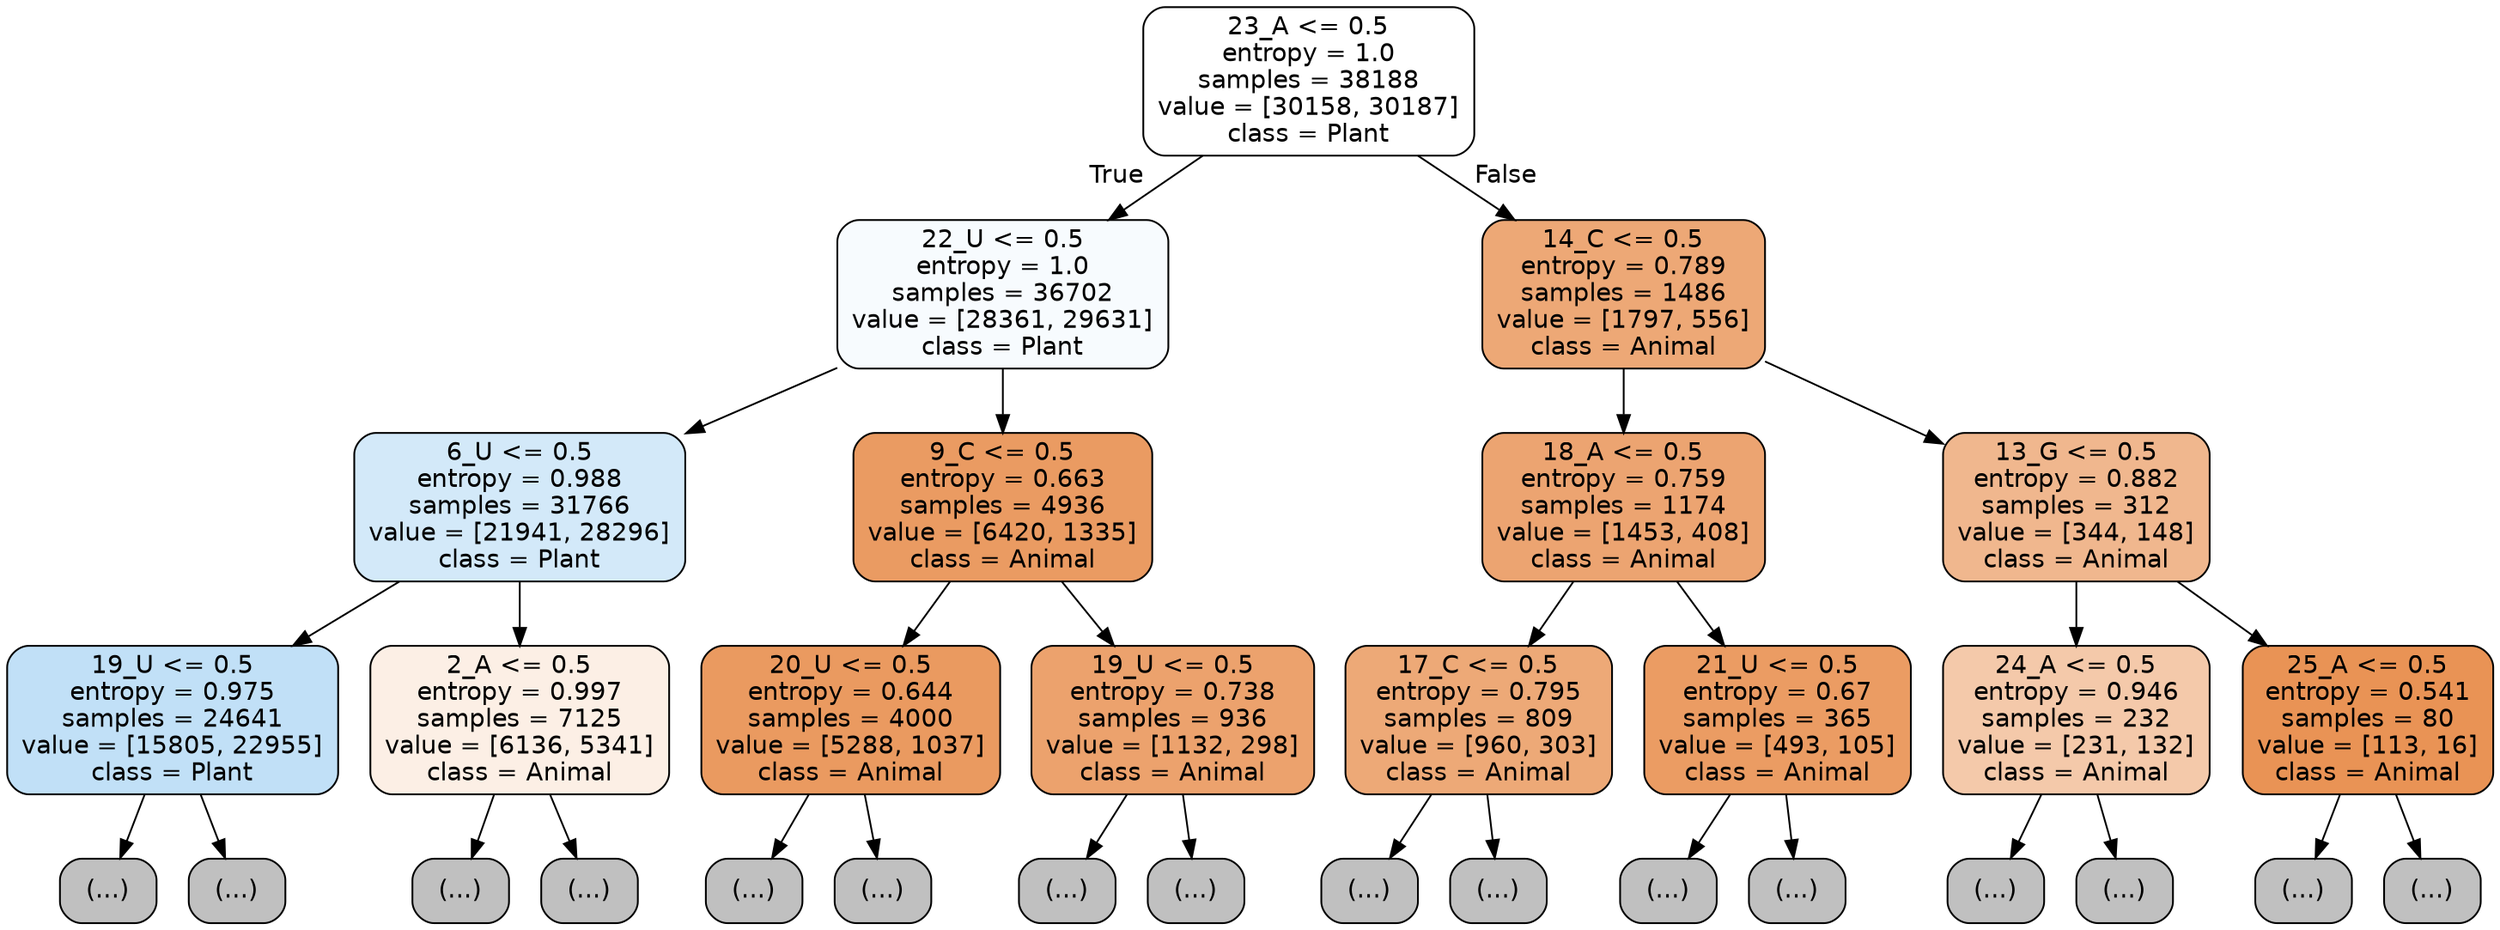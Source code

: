 digraph Tree {
node [shape=box, style="filled, rounded", color="black", fontname="helvetica"] ;
edge [fontname="helvetica"] ;
0 [label="23_A <= 0.5\nentropy = 1.0\nsamples = 38188\nvalue = [30158, 30187]\nclass = Plant", fillcolor="#ffffff"] ;
1 [label="22_U <= 0.5\nentropy = 1.0\nsamples = 36702\nvalue = [28361, 29631]\nclass = Plant", fillcolor="#f7fbfe"] ;
0 -> 1 [labeldistance=2.5, labelangle=45, headlabel="True"] ;
2 [label="6_U <= 0.5\nentropy = 0.988\nsamples = 31766\nvalue = [21941, 28296]\nclass = Plant", fillcolor="#d3e9f9"] ;
1 -> 2 ;
3 [label="19_U <= 0.5\nentropy = 0.975\nsamples = 24641\nvalue = [15805, 22955]\nclass = Plant", fillcolor="#c1e0f7"] ;
2 -> 3 ;
4 [label="(...)", fillcolor="#C0C0C0"] ;
3 -> 4 ;
7803 [label="(...)", fillcolor="#C0C0C0"] ;
3 -> 7803 ;
10530 [label="2_A <= 0.5\nentropy = 0.997\nsamples = 7125\nvalue = [6136, 5341]\nclass = Animal", fillcolor="#fcefe5"] ;
2 -> 10530 ;
10531 [label="(...)", fillcolor="#C0C0C0"] ;
10530 -> 10531 ;
13504 [label="(...)", fillcolor="#C0C0C0"] ;
10530 -> 13504 ;
14411 [label="9_C <= 0.5\nentropy = 0.663\nsamples = 4936\nvalue = [6420, 1335]\nclass = Animal", fillcolor="#ea9b62"] ;
1 -> 14411 ;
14412 [label="20_U <= 0.5\nentropy = 0.644\nsamples = 4000\nvalue = [5288, 1037]\nclass = Animal", fillcolor="#ea9a60"] ;
14411 -> 14412 ;
14413 [label="(...)", fillcolor="#C0C0C0"] ;
14412 -> 14413 ;
15470 [label="(...)", fillcolor="#C0C0C0"] ;
14412 -> 15470 ;
15829 [label="19_U <= 0.5\nentropy = 0.738\nsamples = 936\nvalue = [1132, 298]\nclass = Animal", fillcolor="#eca26d"] ;
14411 -> 15829 ;
15830 [label="(...)", fillcolor="#C0C0C0"] ;
15829 -> 15830 ;
16149 [label="(...)", fillcolor="#C0C0C0"] ;
15829 -> 16149 ;
16246 [label="14_C <= 0.5\nentropy = 0.789\nsamples = 1486\nvalue = [1797, 556]\nclass = Animal", fillcolor="#eda876"] ;
0 -> 16246 [labeldistance=2.5, labelangle=-45, headlabel="False"] ;
16247 [label="18_A <= 0.5\nentropy = 0.759\nsamples = 1174\nvalue = [1453, 408]\nclass = Animal", fillcolor="#eca471"] ;
16246 -> 16247 ;
16248 [label="17_C <= 0.5\nentropy = 0.795\nsamples = 809\nvalue = [960, 303]\nclass = Animal", fillcolor="#eda977"] ;
16247 -> 16248 ;
16249 [label="(...)", fillcolor="#C0C0C0"] ;
16248 -> 16249 ;
16556 [label="(...)", fillcolor="#C0C0C0"] ;
16248 -> 16556 ;
16617 [label="21_U <= 0.5\nentropy = 0.67\nsamples = 365\nvalue = [493, 105]\nclass = Animal", fillcolor="#eb9c63"] ;
16247 -> 16617 ;
16618 [label="(...)", fillcolor="#C0C0C0"] ;
16617 -> 16618 ;
16727 [label="(...)", fillcolor="#C0C0C0"] ;
16617 -> 16727 ;
16762 [label="13_G <= 0.5\nentropy = 0.882\nsamples = 312\nvalue = [344, 148]\nclass = Animal", fillcolor="#f0b78e"] ;
16246 -> 16762 ;
16763 [label="24_A <= 0.5\nentropy = 0.946\nsamples = 232\nvalue = [231, 132]\nclass = Animal", fillcolor="#f4c9aa"] ;
16762 -> 16763 ;
16764 [label="(...)", fillcolor="#C0C0C0"] ;
16763 -> 16764 ;
16875 [label="(...)", fillcolor="#C0C0C0"] ;
16763 -> 16875 ;
16886 [label="25_A <= 0.5\nentropy = 0.541\nsamples = 80\nvalue = [113, 16]\nclass = Animal", fillcolor="#e99355"] ;
16762 -> 16886 ;
16887 [label="(...)", fillcolor="#C0C0C0"] ;
16886 -> 16887 ;
16914 [label="(...)", fillcolor="#C0C0C0"] ;
16886 -> 16914 ;
}